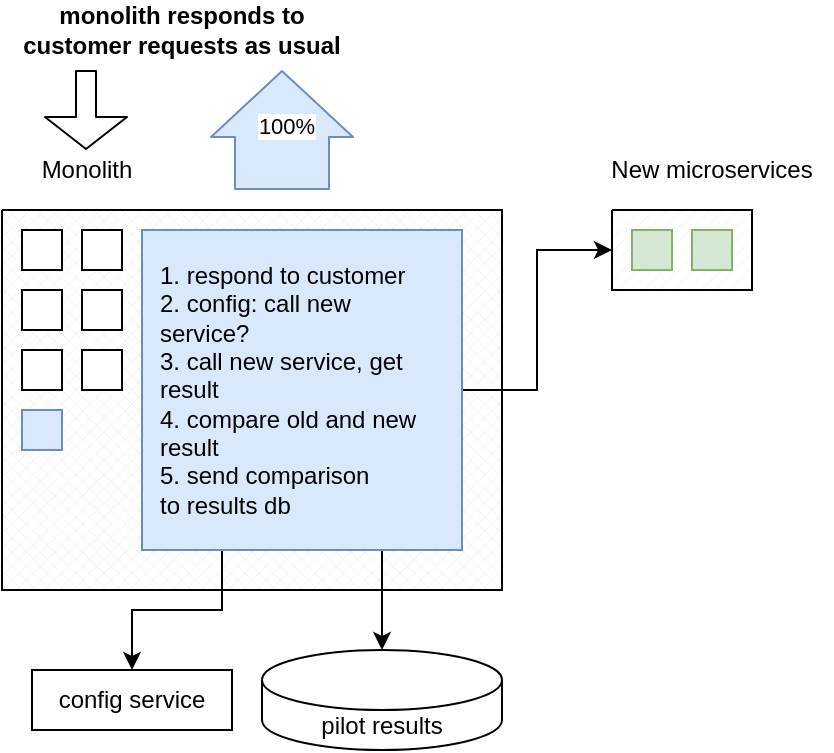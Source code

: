 <mxfile version="14.3.0" type="github">
  <diagram id="RNcFUo7VqlwyPA8upu9-" name="Page-1">
    <mxGraphModel dx="1186" dy="577" grid="1" gridSize="10" guides="1" tooltips="1" connect="1" arrows="1" fold="1" page="1" pageScale="1" pageWidth="850" pageHeight="1100" math="0" shadow="0">
      <root>
        <mxCell id="0" />
        <mxCell id="1" parent="0" />
        <mxCell id="mi0LymcQ1pZLXuuPxlSq-2" value="" style="verticalLabelPosition=bottom;verticalAlign=top;html=1;shape=mxgraph.basic.patternFillRect;fillStyle=diagGrid;step=5;fillStrokeWidth=0.2;fillStrokeColor=#dddddd;" parent="1" vertex="1">
          <mxGeometry x="10" y="130" width="250" height="190" as="geometry" />
        </mxCell>
        <mxCell id="mi0LymcQ1pZLXuuPxlSq-3" value="" style="verticalLabelPosition=bottom;verticalAlign=top;html=1;shape=mxgraph.basic.patternFillRect;fillStyle=diag;step=5;fillStrokeWidth=0.2;fillStrokeColor=#dddddd;" parent="1" vertex="1">
          <mxGeometry x="315" y="130" width="70" height="40" as="geometry" />
        </mxCell>
        <mxCell id="mi0LymcQ1pZLXuuPxlSq-4" value="" style="whiteSpace=wrap;html=1;aspect=fixed;" parent="1" vertex="1">
          <mxGeometry x="20" y="140" width="20" height="20" as="geometry" />
        </mxCell>
        <mxCell id="mi0LymcQ1pZLXuuPxlSq-5" value="" style="whiteSpace=wrap;html=1;aspect=fixed;" parent="1" vertex="1">
          <mxGeometry x="50" y="140" width="20" height="20" as="geometry" />
        </mxCell>
        <mxCell id="mi0LymcQ1pZLXuuPxlSq-6" value="" style="whiteSpace=wrap;html=1;aspect=fixed;fillColor=#dae8fc;strokeColor=#6c8ebf;" parent="1" vertex="1">
          <mxGeometry x="20" y="230" width="20" height="20" as="geometry" />
        </mxCell>
        <mxCell id="aKjm1E210pNrvDzHaiwG-5" style="edgeStyle=orthogonalEdgeStyle;rounded=0;orthogonalLoop=1;jettySize=auto;html=1;exitX=1;exitY=0.5;exitDx=0;exitDy=0;entryX=0;entryY=0.5;entryDx=0;entryDy=0;entryPerimeter=0;" parent="1" source="mi0LymcQ1pZLXuuPxlSq-7" target="mi0LymcQ1pZLXuuPxlSq-3" edge="1">
          <mxGeometry relative="1" as="geometry" />
        </mxCell>
        <mxCell id="aKjm1E210pNrvDzHaiwG-6" style="edgeStyle=orthogonalEdgeStyle;rounded=0;orthogonalLoop=1;jettySize=auto;html=1;exitX=0.75;exitY=1;exitDx=0;exitDy=0;entryX=0.5;entryY=0;entryDx=0;entryDy=0;entryPerimeter=0;" parent="1" source="mi0LymcQ1pZLXuuPxlSq-7" target="FsF-KHfNaAVXs9fswdSO-2" edge="1">
          <mxGeometry relative="1" as="geometry" />
        </mxCell>
        <mxCell id="aKjm1E210pNrvDzHaiwG-9" style="edgeStyle=orthogonalEdgeStyle;rounded=0;orthogonalLoop=1;jettySize=auto;html=1;exitX=0.25;exitY=1;exitDx=0;exitDy=0;entryX=0.5;entryY=0;entryDx=0;entryDy=0;" parent="1" source="mi0LymcQ1pZLXuuPxlSq-7" target="FsF-KHfNaAVXs9fswdSO-1" edge="1">
          <mxGeometry relative="1" as="geometry" />
        </mxCell>
        <mxCell id="mi0LymcQ1pZLXuuPxlSq-7" value="&lt;div style=&quot;text-align: left&quot;&gt;&lt;span&gt;1. respond to customer&lt;/span&gt;&lt;/div&gt;&lt;div style=&quot;text-align: left&quot;&gt;&lt;span&gt;2. config: call new service?&lt;/span&gt;&lt;/div&gt;&lt;div style=&quot;text-align: left&quot;&gt;3. call new service, get result&lt;/div&gt;&lt;div style=&quot;text-align: left&quot;&gt;4. compare old and new result&lt;/div&gt;&lt;div style=&quot;text-align: left&quot;&gt;5. send comparison to&amp;nbsp;&lt;span&gt;results db&lt;/span&gt;&lt;/div&gt;" style="whiteSpace=wrap;html=1;aspect=fixed;fillColor=#dae8fc;strokeColor=#6c8ebf;spacing=10;" parent="1" vertex="1">
          <mxGeometry x="80" y="140" width="160" height="160" as="geometry" />
        </mxCell>
        <mxCell id="mi0LymcQ1pZLXuuPxlSq-8" value="" style="whiteSpace=wrap;html=1;aspect=fixed;" parent="1" vertex="1">
          <mxGeometry x="20" y="170" width="20" height="20" as="geometry" />
        </mxCell>
        <mxCell id="mi0LymcQ1pZLXuuPxlSq-9" value="" style="whiteSpace=wrap;html=1;aspect=fixed;" parent="1" vertex="1">
          <mxGeometry x="50" y="170" width="20" height="20" as="geometry" />
        </mxCell>
        <mxCell id="mi0LymcQ1pZLXuuPxlSq-10" value="" style="whiteSpace=wrap;html=1;aspect=fixed;" parent="1" vertex="1">
          <mxGeometry x="20" y="200" width="20" height="20" as="geometry" />
        </mxCell>
        <mxCell id="mi0LymcQ1pZLXuuPxlSq-11" value="" style="whiteSpace=wrap;html=1;aspect=fixed;" parent="1" vertex="1">
          <mxGeometry x="50" y="200" width="20" height="20" as="geometry" />
        </mxCell>
        <mxCell id="mi0LymcQ1pZLXuuPxlSq-13" value="" style="whiteSpace=wrap;html=1;aspect=fixed;fillColor=#d5e8d4;strokeColor=#82b366;" parent="1" vertex="1">
          <mxGeometry x="325" y="140" width="20" height="20" as="geometry" />
        </mxCell>
        <mxCell id="mi0LymcQ1pZLXuuPxlSq-14" value="" style="whiteSpace=wrap;html=1;aspect=fixed;fillColor=#d5e8d4;strokeColor=#82b366;" parent="1" vertex="1">
          <mxGeometry x="355" y="140" width="20" height="20" as="geometry" />
        </mxCell>
        <mxCell id="mi0LymcQ1pZLXuuPxlSq-25" value="Monolith" style="text;html=1;strokeColor=none;fillColor=none;align=center;verticalAlign=middle;whiteSpace=wrap;rounded=0;" parent="1" vertex="1">
          <mxGeometry x="15" y="100" width="75" height="20" as="geometry" />
        </mxCell>
        <mxCell id="mi0LymcQ1pZLXuuPxlSq-26" value="New microservices" style="text;html=1;strokeColor=none;fillColor=none;align=center;verticalAlign=middle;whiteSpace=wrap;rounded=0;" parent="1" vertex="1">
          <mxGeometry x="305" y="100" width="120" height="20" as="geometry" />
        </mxCell>
        <mxCell id="FsF-KHfNaAVXs9fswdSO-1" value="config service" style="rounded=0;whiteSpace=wrap;html=1;" parent="1" vertex="1">
          <mxGeometry x="25" y="360" width="100" height="30" as="geometry" />
        </mxCell>
        <mxCell id="FsF-KHfNaAVXs9fswdSO-2" value="pilot results" style="shape=cylinder3;whiteSpace=wrap;html=1;boundedLbl=1;backgroundOutline=1;size=15;" parent="1" vertex="1">
          <mxGeometry x="140" y="350" width="120" height="50" as="geometry" />
        </mxCell>
        <mxCell id="FsF-KHfNaAVXs9fswdSO-3" value="" style="shape=flexArrow;endArrow=classic;html=1;endWidth=30;endSize=5;" parent="1" edge="1">
          <mxGeometry width="50" height="50" relative="1" as="geometry">
            <mxPoint x="52" y="60" as="sourcePoint" />
            <mxPoint x="52" y="100" as="targetPoint" />
          </mxGeometry>
        </mxCell>
        <mxCell id="FsF-KHfNaAVXs9fswdSO-11" value="monolith responds to customer requests as usual" style="text;html=1;strokeColor=none;fillColor=none;align=center;verticalAlign=middle;whiteSpace=wrap;rounded=0;fontStyle=1" parent="1" vertex="1">
          <mxGeometry x="10" y="30" width="180" height="20" as="geometry" />
        </mxCell>
        <mxCell id="n53DcfnmYVXTMgs2FLxI-1" value="" style="shape=flexArrow;endArrow=classic;html=1;endWidth=23;endSize=10.67;fillColor=#dae8fc;strokeColor=#6c8ebf;width=47;labelBackgroundColor=none;" edge="1" parent="1">
          <mxGeometry width="50" height="50" relative="1" as="geometry">
            <mxPoint x="150" y="120" as="sourcePoint" />
            <mxPoint x="150" y="60" as="targetPoint" />
            <Array as="points" />
          </mxGeometry>
        </mxCell>
        <mxCell id="n53DcfnmYVXTMgs2FLxI-2" value="100%" style="edgeLabel;html=1;align=center;verticalAlign=middle;resizable=0;points=[];" vertex="1" connectable="0" parent="n53DcfnmYVXTMgs2FLxI-1">
          <mxGeometry x="0.067" y="-4" relative="1" as="geometry">
            <mxPoint x="-2" as="offset" />
          </mxGeometry>
        </mxCell>
      </root>
    </mxGraphModel>
  </diagram>
</mxfile>
